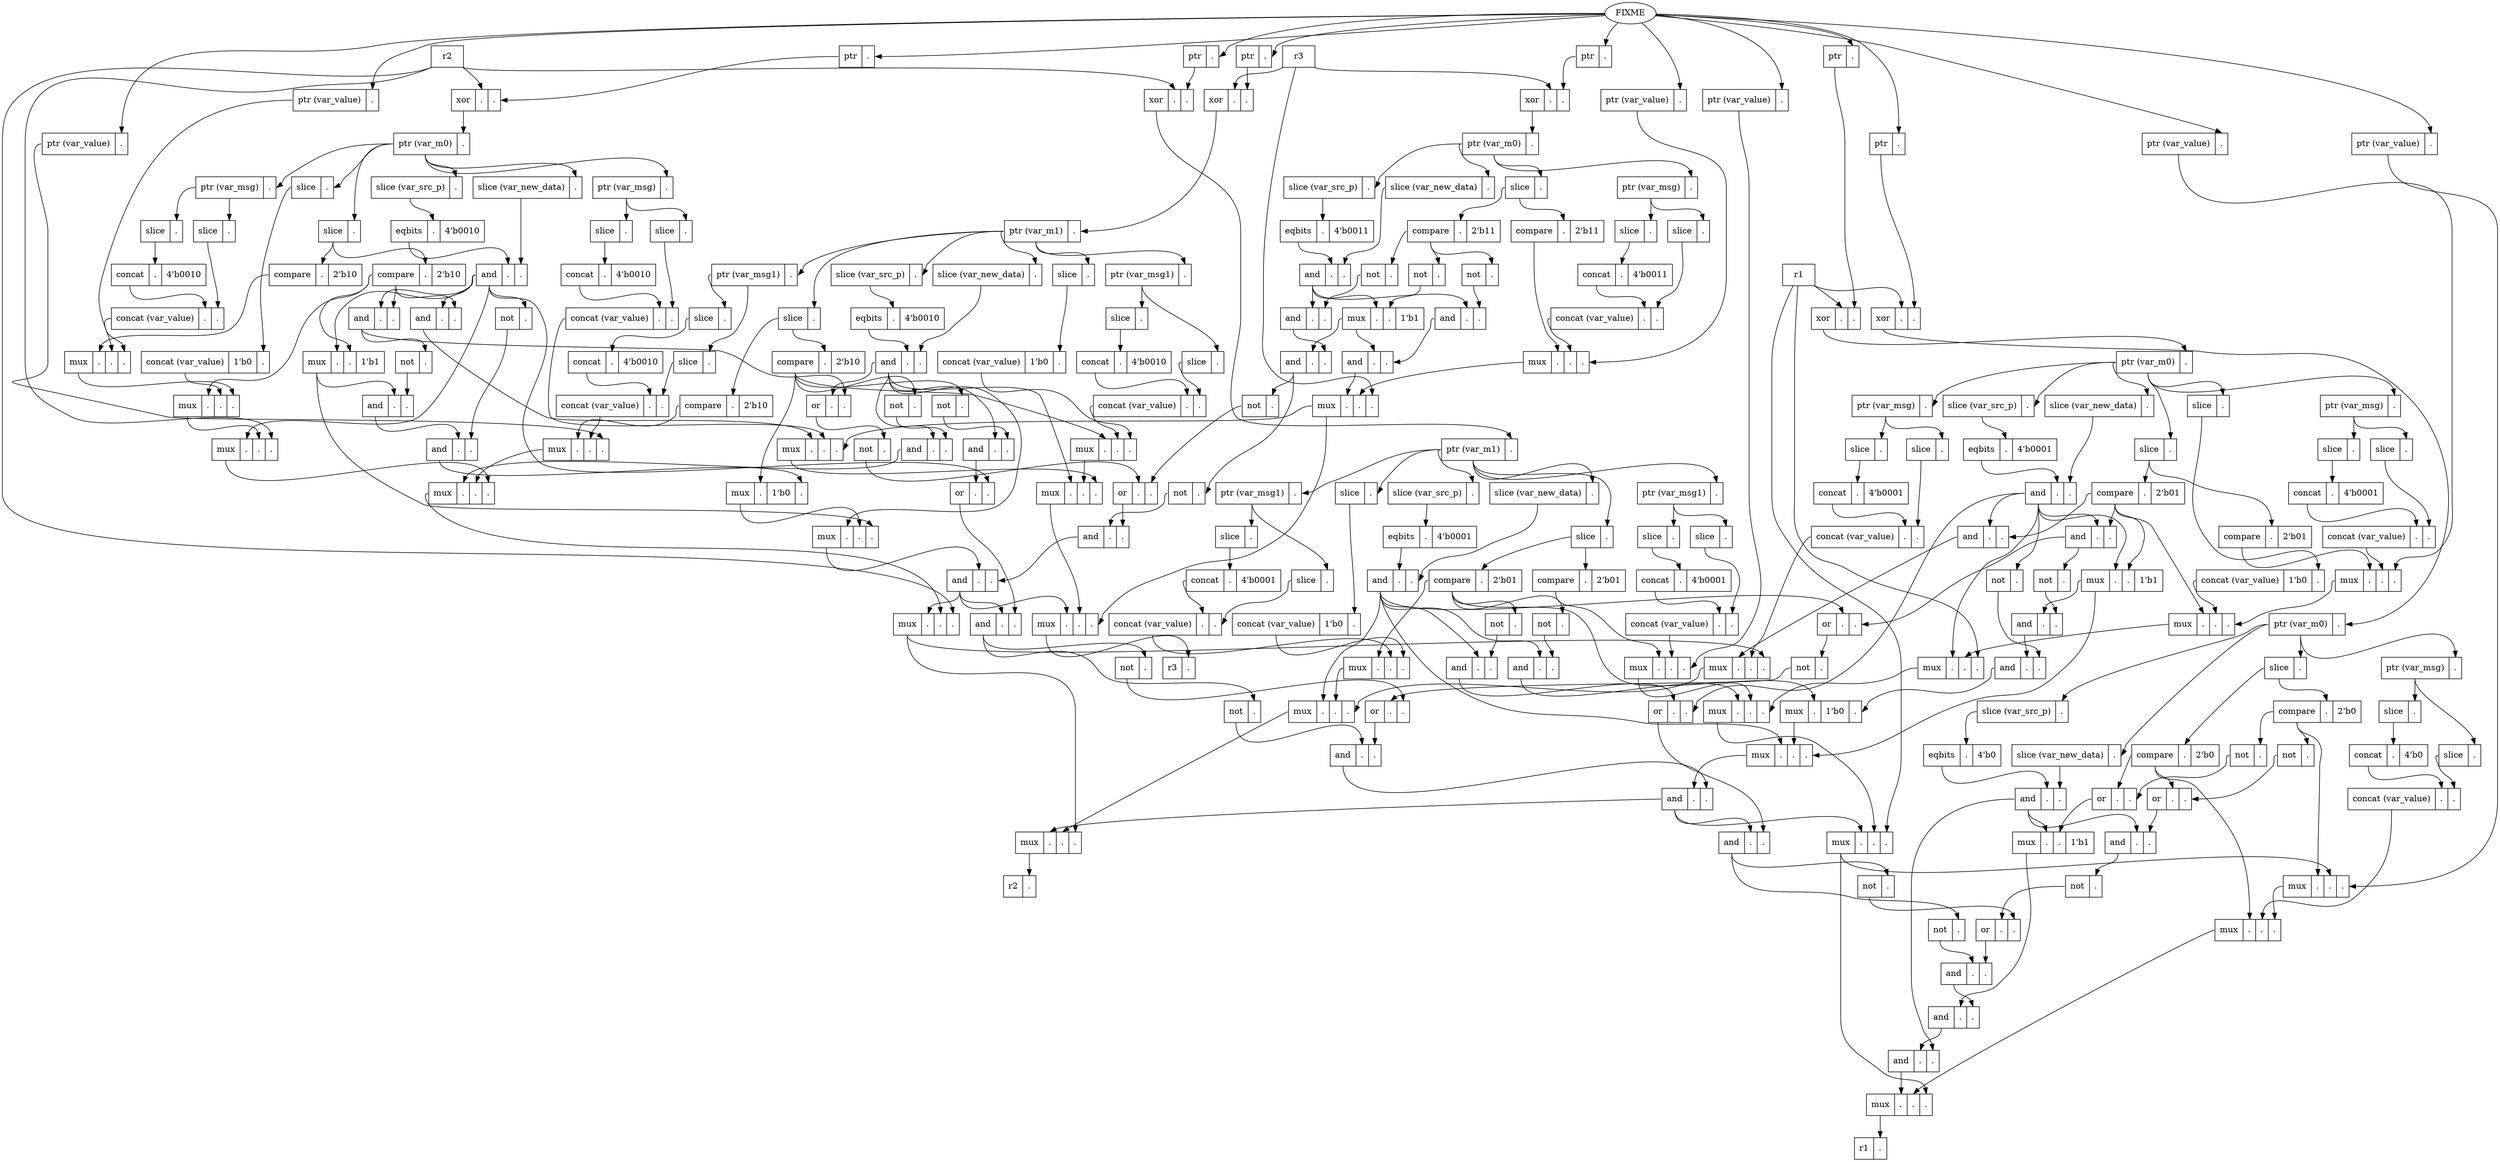 digraph NoC {
N1 [label="<hd> r1", shape="record"]
N1:hd -> N305:f0
FIXME:out -> N304:f0
N304 [label="<hd> ptr|<f0> .", shape="record"]
N304:hd -> N305:f1
N305 [label="<hd> xor|<f0> .|<f1> .", shape="record"]
N305:hd -> N311:f0
N311 [label="<hd> ptr (var_m0)|<f0> .", shape="record"]
N311:hd -> N339:f0
N339 [label="<hd> slice (var_src_p)|<f0> .", shape="record"]
N339:hd -> N340:f0
N340 [label="<hd> eqbits|<f0> .|<f1> 4'b0", shape="record"]
N340:hd -> N342:f0
N311:hd -> N335:f0
N335 [label="<hd> slice (var_new_data)|<f0> .", shape="record"]
N335:hd -> N342:f1
N342 [label="<hd> and|<f0> .|<f1> .", shape="record"]
N342:hd -> N381:f0
N311:hd -> N313:f0
N313 [label="<hd> slice|<f0> .", shape="record"]
N313:hd -> N330:f0
N330 [label="<hd> compare|<f0> .|<f1> 2'b0", shape="record"]
N330:hd -> N376:f0
N313:hd -> N316:f0
N316 [label="<hd> compare|<f0> .|<f1> 2'b0", shape="record"]
N316:hd -> N374:f0
N374 [label="<hd> not|<f0> .", shape="record"]
N374:hd -> N376:f1
N376 [label="<hd> or|<f0> .|<f1> .", shape="record"]
N376:hd -> N381:f1
N381 [label="<hd> mux|<f0> .|<f1> .|<f2> 1'b1", shape="record"]
N381:hd -> N384:f0
N60 [label="<hd> r2", shape="record"]
N60:hd -> N63:f0
FIXME:out -> N59:f0
N59 [label="<hd> ptr|<f0> .", shape="record"]
N59:hd -> N63:f1
N63 [label="<hd> xor|<f0> .|<f1> .", shape="record"]
N63:hd -> N67:f0
N67 [label="<hd> ptr (var_m1)|<f0> .", shape="record"]
N67:hd -> N97:f0
N97 [label="<hd> slice (var_src_p)|<f0> .", shape="record"]
N97:hd -> N98:f0
N98 [label="<hd> eqbits|<f0> .|<f1> 4'b0001", shape="record"]
N98:hd -> N100:f0
N67:hd -> N93:f0
N93 [label="<hd> slice (var_new_data)|<f0> .", shape="record"]
N93:hd -> N100:f1
N100 [label="<hd> and|<f0> .|<f1> .", shape="record"]
N100:hd -> N296:f0
N67:hd -> N80:f0
N80 [label="<hd> slice|<f0> .", shape="record"]
N80:hd -> N89:f0
N89 [label="<hd> compare|<f0> .|<f1> 2'b01", shape="record"]
N89:hd -> N292:f0
N1:hd -> N13:f0
FIXME:out -> N12:f0
N12 [label="<hd> ptr|<f0> .", shape="record"]
N12:hd -> N13:f1
N13 [label="<hd> xor|<f0> .|<f1> .", shape="record"]
N13:hd -> N17:f0
N17 [label="<hd> ptr (var_m0)|<f0> .", shape="record"]
N17:hd -> N52:f0
N52 [label="<hd> slice (var_src_p)|<f0> .", shape="record"]
N52:hd -> N53:f0
N53 [label="<hd> eqbits|<f0> .|<f1> 4'b0001", shape="record"]
N53:hd -> N55:f0
N17:hd -> N48:f0
N48 [label="<hd> slice (var_new_data)|<f0> .", shape="record"]
N48:hd -> N55:f1
N55 [label="<hd> and|<f0> .|<f1> .", shape="record"]
N55:hd -> N274:f0
N17:hd -> N29:f0
N29 [label="<hd> slice|<f0> .", shape="record"]
N29:hd -> N43:f0
N43 [label="<hd> compare|<f0> .|<f1> 2'b01", shape="record"]
N43:hd -> N274:f1
N274 [label="<hd> mux|<f0> .|<f1> .|<f2> 1'b1", shape="record"]
N274:hd -> N285:f0
N55:hd -> N256:f0
N43:hd -> N256:f1
N256 [label="<hd> and|<f0> .|<f1> .", shape="record"]
N256:hd -> N283:f0
N283 [label="<hd> not|<f0> .", shape="record"]
N283:hd -> N285:f1
N285 [label="<hd> and|<f0> .|<f1> .", shape="record"]
N285:hd -> N288:f0
N55:hd -> N279:f0
N279 [label="<hd> not|<f0> .", shape="record"]
N279:hd -> N288:f1
N288 [label="<hd> and|<f0> .|<f1> .", shape="record"]
N288:hd -> N292:f2
N292 [label="<hd> mux|<f0> .|<f1> 1'b0|<f2> .", shape="record"]
N292:hd -> N296:f1
N274:hd -> N296:f2
N296 [label="<hd> mux|<f0> .|<f1> .|<f2> .", shape="record"]
N296:hd -> N300:f0
N124 [label="<hd> r3", shape="record"]
N124:hd -> N127:f0
FIXME:out -> N123:f0
N123 [label="<hd> ptr|<f0> .", shape="record"]
N123:hd -> N127:f1
N127 [label="<hd> xor|<f0> .|<f1> .", shape="record"]
N127:hd -> N128:f0
N128 [label="<hd> ptr (var_m1)|<f0> .", shape="record"]
N128:hd -> N143:f0
N143 [label="<hd> slice (var_src_p)|<f0> .", shape="record"]
N143:hd -> N144:f0
N144 [label="<hd> eqbits|<f0> .|<f1> 4'b0010", shape="record"]
N144:hd -> N146:f0
N128:hd -> N137:f0
N137 [label="<hd> slice (var_new_data)|<f0> .", shape="record"]
N137:hd -> N146:f1
N146 [label="<hd> and|<f0> .|<f1> .", shape="record"]
N146:hd -> N242:f0
N128:hd -> N130:f0
N130 [label="<hd> slice|<f0> .", shape="record"]
N130:hd -> N133:f0
N133 [label="<hd> compare|<f0> .|<f1> 2'b10", shape="record"]
N133:hd -> N239:f0
N60:hd -> N106:f0
FIXME:out -> N105:f0
N105 [label="<hd> ptr|<f0> .", shape="record"]
N105:hd -> N106:f1
N106 [label="<hd> xor|<f0> .|<f1> .", shape="record"]
N106:hd -> N107:f0
N107 [label="<hd> ptr (var_m0)|<f0> .", shape="record"]
N107:hd -> N115:f0
N115 [label="<hd> slice (var_src_p)|<f0> .", shape="record"]
N115:hd -> N116:f0
N116 [label="<hd> eqbits|<f0> .|<f1> 4'b0010", shape="record"]
N116:hd -> N118:f0
N107:hd -> N110:f0
N110 [label="<hd> slice (var_new_data)|<f0> .", shape="record"]
N110:hd -> N118:f1
N118 [label="<hd> and|<f0> .|<f1> .", shape="record"]
N118:hd -> N222:f0
N107:hd -> N198:f0
N198 [label="<hd> slice|<f0> .", shape="record"]
N198:hd -> N201:f0
N201 [label="<hd> compare|<f0> .|<f1> 2'b10", shape="record"]
N201:hd -> N222:f1
N222 [label="<hd> mux|<f0> .|<f1> .|<f2> 1'b1", shape="record"]
N222:hd -> N232:f0
N118:hd -> N204:f0
N201:hd -> N204:f1
N204 [label="<hd> and|<f0> .|<f1> .", shape="record"]
N204:hd -> N230:f0
N230 [label="<hd> not|<f0> .", shape="record"]
N230:hd -> N232:f1
N232 [label="<hd> and|<f0> .|<f1> .", shape="record"]
N232:hd -> N235:f0
N118:hd -> N226:f0
N226 [label="<hd> not|<f0> .", shape="record"]
N226:hd -> N235:f1
N235 [label="<hd> and|<f0> .|<f1> .", shape="record"]
N235:hd -> N239:f2
N239 [label="<hd> mux|<f0> .|<f1> 1'b0|<f2> .", shape="record"]
N239:hd -> N242:f1
N222:hd -> N242:f2
N242 [label="<hd> mux|<f0> .|<f1> .|<f2> .", shape="record"]
N242:hd -> N247:f0
N124:hd -> N155:f0
FIXME:out -> N154:f0
N154 [label="<hd> ptr|<f0> .", shape="record"]
N154:hd -> N155:f1
N155 [label="<hd> xor|<f0> .|<f1> .", shape="record"]
N155:hd -> N156:f0
N156 [label="<hd> ptr (var_m0)|<f0> .", shape="record"]
N156:hd -> N171:f0
N171 [label="<hd> slice (var_src_p)|<f0> .", shape="record"]
N171:hd -> N172:f0
N172 [label="<hd> eqbits|<f0> .|<f1> 4'b0011", shape="record"]
N172:hd -> N174:f0
N156:hd -> N166:f0
N166 [label="<hd> slice (var_new_data)|<f0> .", shape="record"]
N166:hd -> N174:f1
N174 [label="<hd> and|<f0> .|<f1> .", shape="record"]
N174:hd -> N188:f0
N156:hd -> N158:f0
N158 [label="<hd> slice|<f0> .", shape="record"]
N158:hd -> N161:f0
N161 [label="<hd> compare|<f0> .|<f1> 2'b11", shape="record"]
N161:hd -> N181:f0
N181 [label="<hd> not|<f0> .", shape="record"]
N181:hd -> N188:f1
N188 [label="<hd> mux|<f0> .|<f1> .|<f2> 1'b1", shape="record"]
N188:hd -> N190:f0
N174:hd -> N177:f0
N161:hd -> N163:f0
N163 [label="<hd> not|<f0> .", shape="record"]
N163:hd -> N177:f1
N177 [label="<hd> and|<f0> .|<f1> .", shape="record"]
N177:hd -> N190:f1
N190 [label="<hd> and|<f0> .|<f1> .", shape="record"]
N190:hd -> N214:f0
N214 [label="<hd> not|<f0> .", shape="record"]
N214:hd -> N217:f0
N146:hd -> N206:f0
N204:hd -> N206:f1
N206 [label="<hd> or|<f0> .|<f1> .", shape="record"]
N206:hd -> N208:f0
N208 [label="<hd> not|<f0> .", shape="record"]
N208:hd -> N210:f0
N190:hd -> N194:f0
N194 [label="<hd> not|<f0> .", shape="record"]
N194:hd -> N210:f1
N210 [label="<hd> or|<f0> .|<f1> .", shape="record"]
N210:hd -> N217:f1
N217 [label="<hd> and|<f0> .|<f1> .", shape="record"]
N217:hd -> N247:f1
N247 [label="<hd> and|<f0> .|<f1> .", shape="record"]
N247:hd -> N249:f0
N146:hd -> N147:f0
N133:hd -> N134:f0
N134 [label="<hd> not|<f0> .", shape="record"]
N134:hd -> N147:f1
N147 [label="<hd> and|<f0> .|<f1> .", shape="record"]
N147:hd -> N150:f0
N118:hd -> N150:f1
N150 [label="<hd> or|<f0> .|<f1> .", shape="record"]
N150:hd -> N249:f1
N249 [label="<hd> and|<f0> .|<f1> .", shape="record"]
N249:hd -> N266:f0
N266 [label="<hd> not|<f0> .", shape="record"]
N266:hd -> N269:f0
N100:hd -> N258:f0
N256:hd -> N258:f1
N258 [label="<hd> or|<f0> .|<f1> .", shape="record"]
N258:hd -> N260:f0
N260 [label="<hd> not|<f0> .", shape="record"]
N260:hd -> N262:f0
N249:hd -> N253:f0
N253 [label="<hd> not|<f0> .", shape="record"]
N253:hd -> N262:f1
N262 [label="<hd> or|<f0> .|<f1> .", shape="record"]
N262:hd -> N269:f1
N269 [label="<hd> and|<f0> .|<f1> .", shape="record"]
N269:hd -> N300:f1
N300 [label="<hd> and|<f0> .|<f1> .", shape="record"]
N300:hd -> N349:f0
N100:hd -> N344:f0
N89:hd -> N343:f0
N343 [label="<hd> not|<f0> .", shape="record"]
N343:hd -> N344:f1
N344 [label="<hd> and|<f0> .|<f1> .", shape="record"]
N344:hd -> N347:f0
N55:hd -> N347:f1
N347 [label="<hd> or|<f0> .|<f1> .", shape="record"]
N347:hd -> N349:f1
N349 [label="<hd> and|<f0> .|<f1> .", shape="record"]
N349:hd -> N367:f0
N367 [label="<hd> not|<f0> .", shape="record"]
N367:hd -> N370:f0
N342:hd -> N359:f0
N330:hd -> N357:f0
N316:hd -> N355:f0
N355 [label="<hd> not|<f0> .", shape="record"]
N355:hd -> N357:f1
N357 [label="<hd> or|<f0> .|<f1> .", shape="record"]
N357:hd -> N359:f1
N359 [label="<hd> and|<f0> .|<f1> .", shape="record"]
N359:hd -> N361:f0
N361 [label="<hd> not|<f0> .", shape="record"]
N361:hd -> N363:f0
N349:hd -> N353:f0
N353 [label="<hd> not|<f0> .", shape="record"]
N353:hd -> N363:f1
N363 [label="<hd> or|<f0> .|<f1> .", shape="record"]
N363:hd -> N370:f1
N370 [label="<hd> and|<f0> .|<f1> .", shape="record"]
N370:hd -> N384:f1
N384 [label="<hd> and|<f0> .|<f1> .", shape="record"]
N384:hd -> N385:f0
N342:hd -> N385:f1
N385 [label="<hd> and|<f0> .|<f1> .", shape="record"]
N385:hd -> N388:f0
N330:hd -> N332:f0
N311:hd -> N319:f0
N319 [label="<hd> ptr (var_msg)|<f0> .", shape="record"]
N319:hd -> N323:f0
N323 [label="<hd> slice|<f0> .", shape="record"]
N323:hd -> N324:f0
N324 [label="<hd> concat|<f0> .|<f1> 4'b0", shape="record"]
N324:hd -> N326:f0
N319:hd -> N320:f0
N320 [label="<hd> slice|<f0> .", shape="record"]
N320:hd -> N326:f1
N326 [label="<hd> concat (var_value)|<f0> .|<f1> .", shape="record"]
N326:hd -> N332:f1
N316:hd -> N318:f0
N300:hd -> N302:f0
N100:hd -> N101:f0
N89:hd -> N90:f0
N90 [label="<hd> not|<f0> .", shape="record"]
N90:hd -> N101:f1
N101 [label="<hd> and|<f0> .|<f1> .", shape="record"]
N101:hd -> N103:f0
N80:hd -> N83:f0
N83 [label="<hd> compare|<f0> .|<f1> 2'b01", shape="record"]
N83:hd -> N85:f0
N67:hd -> N68:f0
N68 [label="<hd> ptr (var_msg1)|<f0> .", shape="record"]
N68:hd -> N73:f0
N73 [label="<hd> slice|<f0> .", shape="record"]
N73:hd -> N74:f0
N74 [label="<hd> concat|<f0> .|<f1> 4'b0001", shape="record"]
N74:hd -> N76:f0
N68:hd -> N69:f0
N69 [label="<hd> slice|<f0> .", shape="record"]
N69:hd -> N76:f1
N76 [label="<hd> concat (var_value)|<f0> .|<f1> .", shape="record"]
N76:hd -> N85:f1
FIXME:out -> N66:f0
N66 [label="<hd> ptr (var_value)|<f0> .", shape="record"]
N66:hd -> N85:f2
N85 [label="<hd> mux|<f0> .|<f1> .|<f2> .", shape="record"]
N85:hd -> N103:f1
N55:hd -> N57:f0
N43:hd -> N45:f0
N17:hd -> N36:f0
N36 [label="<hd> slice|<f0> .", shape="record"]
N36:hd -> N39:f1
N39 [label="<hd> concat (var_value)|<f0> 1'b0|<f1> .", shape="record"]
N39:hd -> N45:f1
N29:hd -> N32:f0
N32 [label="<hd> compare|<f0> .|<f1> 2'b01", shape="record"]
N32:hd -> N34:f0
N17:hd -> N18:f0
N18 [label="<hd> ptr (var_msg)|<f0> .", shape="record"]
N18:hd -> N22:f0
N22 [label="<hd> slice|<f0> .", shape="record"]
N22:hd -> N23:f0
N23 [label="<hd> concat|<f0> .|<f1> 4'b0001", shape="record"]
N23:hd -> N25:f0
N18:hd -> N19:f0
N19 [label="<hd> slice|<f0> .", shape="record"]
N19:hd -> N25:f1
N25 [label="<hd> concat (var_value)|<f0> .|<f1> .", shape="record"]
N25:hd -> N34:f1
FIXME:out -> N16:f0
N16 [label="<hd> ptr (var_value)|<f0> .", shape="record"]
N16:hd -> N34:f2
N34 [label="<hd> mux|<f0> .|<f1> .|<f2> .", shape="record"]
N34:hd -> N45:f2
N45 [label="<hd> mux|<f0> .|<f1> .|<f2> .", shape="record"]
N45:hd -> N57:f1
N1:hd -> N57:f2
N57 [label="<hd> mux|<f0> .|<f1> .|<f2> .", shape="record"]
N57:hd -> N103:f2
N103 [label="<hd> mux|<f0> .|<f1> .|<f2> .", shape="record"]
N103:hd -> N302:f1
N1:hd -> N302:f2
N302 [label="<hd> mux|<f0> .|<f1> .|<f2> .", shape="record"]
N302:hd -> N318:f1
FIXME:out -> N308:f0
N308 [label="<hd> ptr (var_value)|<f0> .", shape="record"]
N308:hd -> N318:f2
N318 [label="<hd> mux|<f0> .|<f1> .|<f2> .", shape="record"]
N318:hd -> N332:f2
N332 [label="<hd> mux|<f0> .|<f1> .|<f2> .", shape="record"]
N332:hd -> N388:f1
N302:hd -> N388:f2
N388 [label="<hd> mux|<f0> .|<f1> .|<f2> .", shape="record"]
N388:hd -> r1:f0
r1 [label="<hd> r1|<f0> .", shape="record"]
N300:hd -> N472:f0
N100:hd -> N466:f0
N89:hd -> N464:f0
N67:hd -> N456:f0
N456 [label="<hd> ptr (var_msg1)|<f0> .", shape="record"]
N456:hd -> N459:f0
N459 [label="<hd> slice|<f0> .", shape="record"]
N459:hd -> N460:f0
N460 [label="<hd> concat|<f0> .|<f1> 4'b0001", shape="record"]
N460:hd -> N462:f0
N456:hd -> N457:f0
N457 [label="<hd> slice|<f0> .", shape="record"]
N457:hd -> N462:f1
N462 [label="<hd> concat (var_value)|<f0> .|<f1> .", shape="record"]
N462:hd -> N464:f1
N67:hd -> N451:f0
N451 [label="<hd> slice|<f0> .", shape="record"]
N451:hd -> N455:f1
N455 [label="<hd> concat (var_value)|<f0> 1'b0|<f1> .", shape="record"]
N455:hd -> N464:f2
N464 [label="<hd> mux|<f0> .|<f1> .|<f2> .", shape="record"]
N464:hd -> N466:f1
N55:hd -> N447:f0
N43:hd -> N447:f1
N447 [label="<hd> and|<f0> .|<f1> .", shape="record"]
N447:hd -> N449:f0
N17:hd -> N440:f0
N440 [label="<hd> ptr (var_msg)|<f0> .", shape="record"]
N440:hd -> N443:f0
N443 [label="<hd> slice|<f0> .", shape="record"]
N443:hd -> N444:f0
N444 [label="<hd> concat|<f0> .|<f1> 4'b0001", shape="record"]
N444:hd -> N446:f0
N440:hd -> N441:f0
N441 [label="<hd> slice|<f0> .", shape="record"]
N441:hd -> N446:f1
N446 [label="<hd> concat (var_value)|<f0> .|<f1> .", shape="record"]
N446:hd -> N449:f1
N247:hd -> N439:f0
N146:hd -> N435:f0
N133:hd -> N434:f0
N434 [label="<hd> not|<f0> .", shape="record"]
N434:hd -> N435:f1
N435 [label="<hd> and|<f0> .|<f1> .", shape="record"]
N435:hd -> N437:f0
N130:hd -> N431:f0
N431 [label="<hd> compare|<f0> .|<f1> 2'b10", shape="record"]
N431:hd -> N433:f0
N128:hd -> N421:f0
N421 [label="<hd> ptr (var_msg1)|<f0> .", shape="record"]
N421:hd -> N424:f0
N424 [label="<hd> slice|<f0> .", shape="record"]
N424:hd -> N425:f0
N425 [label="<hd> concat|<f0> .|<f1> 4'b0010", shape="record"]
N425:hd -> N427:f0
N421:hd -> N422:f0
N422 [label="<hd> slice|<f0> .", shape="record"]
N422:hd -> N427:f1
N427 [label="<hd> concat (var_value)|<f0> .|<f1> .", shape="record"]
N427:hd -> N433:f1
FIXME:out -> N420:f0
N420 [label="<hd> ptr (var_value)|<f0> .", shape="record"]
N420:hd -> N433:f2
N433 [label="<hd> mux|<f0> .|<f1> .|<f2> .", shape="record"]
N433:hd -> N437:f1
N118:hd -> N417:f0
N201:hd -> N415:f0
N107:hd -> N410:f0
N410 [label="<hd> slice|<f0> .", shape="record"]
N410:hd -> N413:f1
N413 [label="<hd> concat (var_value)|<f0> 1'b0|<f1> .", shape="record"]
N413:hd -> N415:f1
N198:hd -> N406:f0
N406 [label="<hd> compare|<f0> .|<f1> 2'b10", shape="record"]
N406:hd -> N408:f0
N107:hd -> N396:f0
N396 [label="<hd> ptr (var_msg)|<f0> .", shape="record"]
N396:hd -> N399:f0
N399 [label="<hd> slice|<f0> .", shape="record"]
N399:hd -> N400:f0
N400 [label="<hd> concat|<f0> .|<f1> 4'b0010", shape="record"]
N400:hd -> N402:f0
N396:hd -> N397:f0
N397 [label="<hd> slice|<f0> .", shape="record"]
N397:hd -> N402:f1
N402 [label="<hd> concat (var_value)|<f0> .|<f1> .", shape="record"]
N402:hd -> N408:f1
FIXME:out -> N395:f0
N395 [label="<hd> ptr (var_value)|<f0> .", shape="record"]
N395:hd -> N408:f2
N408 [label="<hd> mux|<f0> .|<f1> .|<f2> .", shape="record"]
N408:hd -> N415:f2
N415 [label="<hd> mux|<f0> .|<f1> .|<f2> .", shape="record"]
N415:hd -> N417:f1
N60:hd -> N417:f2
N417 [label="<hd> mux|<f0> .|<f1> .|<f2> .", shape="record"]
N417:hd -> N437:f2
N437 [label="<hd> mux|<f0> .|<f1> .|<f2> .", shape="record"]
N437:hd -> N439:f1
N60:hd -> N439:f2
N439 [label="<hd> mux|<f0> .|<f1> .|<f2> .", shape="record"]
N439:hd -> N449:f2
N449 [label="<hd> mux|<f0> .|<f1> .|<f2> .", shape="record"]
N449:hd -> N466:f2
N466 [label="<hd> mux|<f0> .|<f1> .|<f2> .", shape="record"]
N466:hd -> N472:f1
N439:hd -> N472:f2
N472 [label="<hd> mux|<f0> .|<f1> .|<f2> .", shape="record"]
N472:hd -> r2:f0
r2 [label="<hd> r2|<f0> .", shape="record"]
N247:hd -> N532:f0
N146:hd -> N521:f0
N133:hd -> N519:f0
N128:hd -> N511:f0
N511 [label="<hd> ptr (var_msg1)|<f0> .", shape="record"]
N511:hd -> N514:f0
N514 [label="<hd> slice|<f0> .", shape="record"]
N514:hd -> N515:f0
N515 [label="<hd> concat|<f0> .|<f1> 4'b0010", shape="record"]
N515:hd -> N517:f0
N511:hd -> N512:f0
N512 [label="<hd> slice|<f0> .", shape="record"]
N512:hd -> N517:f1
N517 [label="<hd> concat (var_value)|<f0> .|<f1> .", shape="record"]
N517:hd -> N519:f1
N128:hd -> N506:f0
N506 [label="<hd> slice|<f0> .", shape="record"]
N506:hd -> N510:f1
N510 [label="<hd> concat (var_value)|<f0> 1'b0|<f1> .", shape="record"]
N510:hd -> N519:f2
N519 [label="<hd> mux|<f0> .|<f1> .|<f2> .", shape="record"]
N519:hd -> N521:f1
N118:hd -> N502:f0
N201:hd -> N502:f1
N502 [label="<hd> and|<f0> .|<f1> .", shape="record"]
N502:hd -> N504:f0
N107:hd -> N495:f0
N495 [label="<hd> ptr (var_msg)|<f0> .", shape="record"]
N495:hd -> N498:f0
N498 [label="<hd> slice|<f0> .", shape="record"]
N498:hd -> N499:f0
N499 [label="<hd> concat|<f0> .|<f1> 4'b0010", shape="record"]
N499:hd -> N501:f0
N495:hd -> N496:f0
N496 [label="<hd> slice|<f0> .", shape="record"]
N496:hd -> N501:f1
N501 [label="<hd> concat (var_value)|<f0> .|<f1> .", shape="record"]
N501:hd -> N504:f1
N188:hd -> N492:f0
N174:hd -> N491:f0
N161:hd -> N490:f0
N490 [label="<hd> not|<f0> .", shape="record"]
N490:hd -> N491:f1
N491 [label="<hd> and|<f0> .|<f1> .", shape="record"]
N491:hd -> N492:f1
N492 [label="<hd> and|<f0> .|<f1> .", shape="record"]
N492:hd -> N494:f0
N158:hd -> N487:f0
N487 [label="<hd> compare|<f0> .|<f1> 2'b11", shape="record"]
N487:hd -> N489:f0
N156:hd -> N477:f0
N477 [label="<hd> ptr (var_msg)|<f0> .", shape="record"]
N477:hd -> N480:f0
N480 [label="<hd> slice|<f0> .", shape="record"]
N480:hd -> N481:f0
N481 [label="<hd> concat|<f0> .|<f1> 4'b0011", shape="record"]
N481:hd -> N483:f0
N477:hd -> N478:f0
N478 [label="<hd> slice|<f0> .", shape="record"]
N478:hd -> N483:f1
N483 [label="<hd> concat (var_value)|<f0> .|<f1> .", shape="record"]
N483:hd -> N489:f1
FIXME:out -> N476:f0
N476 [label="<hd> ptr (var_value)|<f0> .", shape="record"]
N476:hd -> N489:f2
N489 [label="<hd> mux|<f0> .|<f1> .|<f2> .", shape="record"]
N489:hd -> N494:f1
N124:hd -> N494:f2
N494 [label="<hd> mux|<f0> .|<f1> .|<f2> .", shape="record"]
N494:hd -> N504:f2
N504 [label="<hd> mux|<f0> .|<f1> .|<f2> .", shape="record"]
N504:hd -> N521:f2
N521 [label="<hd> mux|<f0> .|<f1> .|<f2> .", shape="record"]
N521:hd -> N532:f1
N494:hd -> N532:f2
N532 [label="<hd> mux|<f0> .|<f1> .|<f2> .", shape="record"]
N532:hd -> r3:f0
r3 [label="<hd> r3|<f0> .", shape="record"]
}
